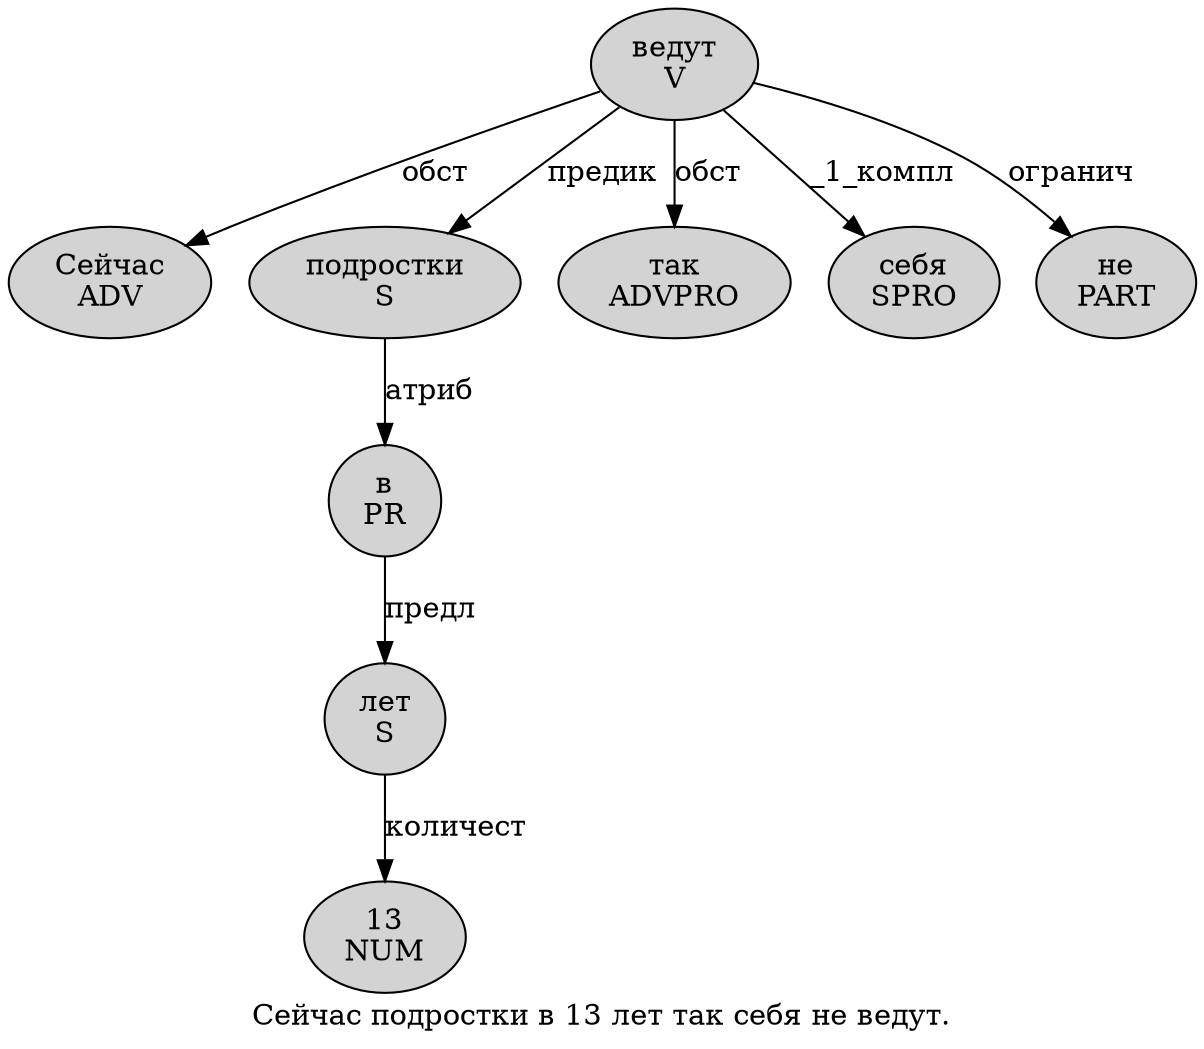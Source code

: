 digraph SENTENCE_4329 {
	graph [label="Сейчас подростки в 13 лет так себя не ведут."]
	node [style=filled]
		0 [label="Сейчас
ADV" color="" fillcolor=lightgray penwidth=1 shape=ellipse]
		1 [label="подростки
S" color="" fillcolor=lightgray penwidth=1 shape=ellipse]
		2 [label="в
PR" color="" fillcolor=lightgray penwidth=1 shape=ellipse]
		3 [label="13
NUM" color="" fillcolor=lightgray penwidth=1 shape=ellipse]
		4 [label="лет
S" color="" fillcolor=lightgray penwidth=1 shape=ellipse]
		5 [label="так
ADVPRO" color="" fillcolor=lightgray penwidth=1 shape=ellipse]
		6 [label="себя
SPRO" color="" fillcolor=lightgray penwidth=1 shape=ellipse]
		7 [label="не
PART" color="" fillcolor=lightgray penwidth=1 shape=ellipse]
		8 [label="ведут
V" color="" fillcolor=lightgray penwidth=1 shape=ellipse]
			2 -> 4 [label="предл"]
			4 -> 3 [label="количест"]
			1 -> 2 [label="атриб"]
			8 -> 0 [label="обст"]
			8 -> 1 [label="предик"]
			8 -> 5 [label="обст"]
			8 -> 6 [label="_1_компл"]
			8 -> 7 [label="огранич"]
}